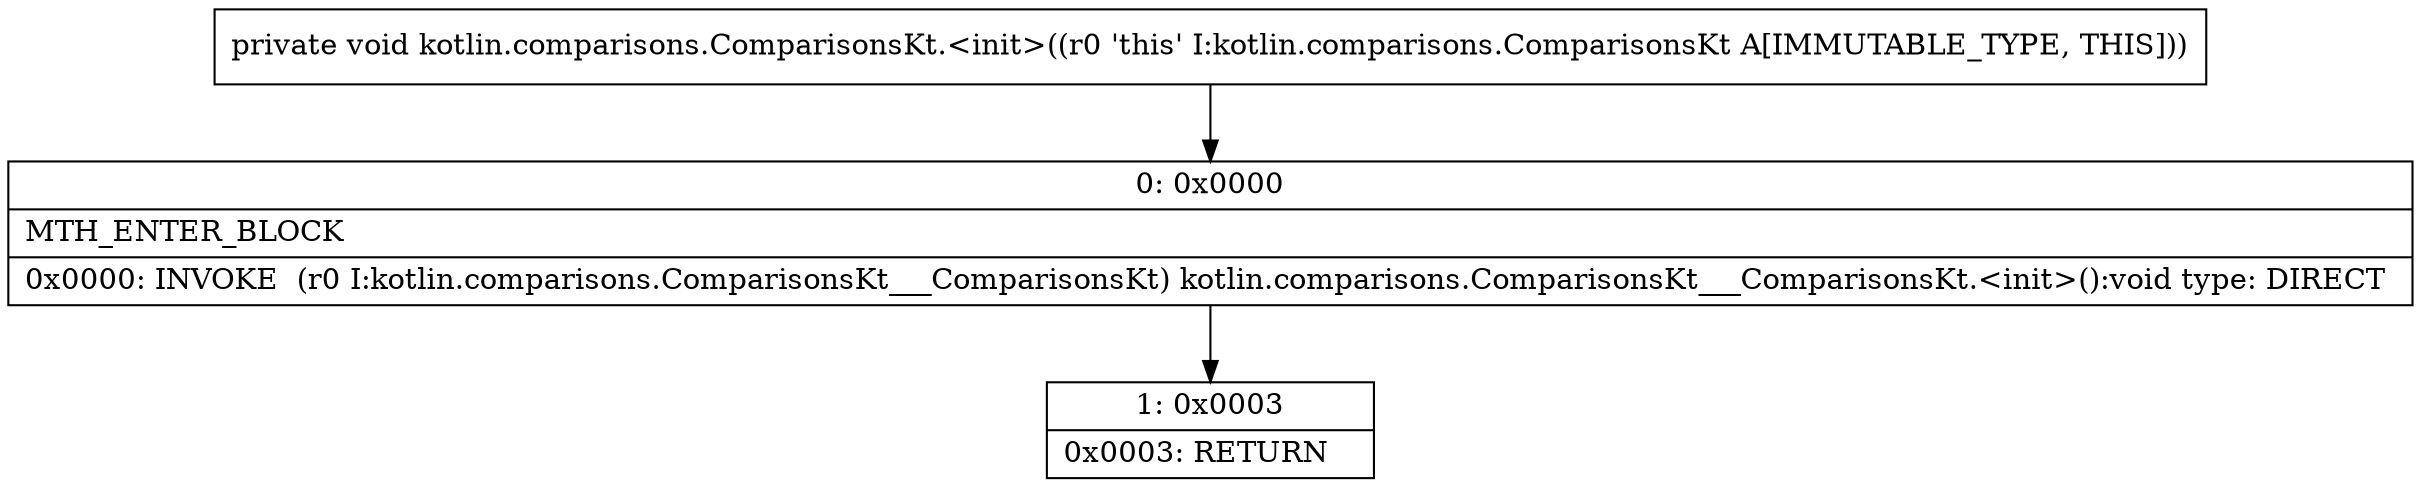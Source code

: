 digraph "CFG forkotlin.comparisons.ComparisonsKt.\<init\>()V" {
Node_0 [shape=record,label="{0\:\ 0x0000|MTH_ENTER_BLOCK\l|0x0000: INVOKE  (r0 I:kotlin.comparisons.ComparisonsKt___ComparisonsKt) kotlin.comparisons.ComparisonsKt___ComparisonsKt.\<init\>():void type: DIRECT \l}"];
Node_1 [shape=record,label="{1\:\ 0x0003|0x0003: RETURN   \l}"];
MethodNode[shape=record,label="{private void kotlin.comparisons.ComparisonsKt.\<init\>((r0 'this' I:kotlin.comparisons.ComparisonsKt A[IMMUTABLE_TYPE, THIS])) }"];
MethodNode -> Node_0;
Node_0 -> Node_1;
}

